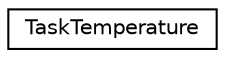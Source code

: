 digraph "Graphical Class Hierarchy"
{
  edge [fontname="Helvetica",fontsize="10",labelfontname="Helvetica",labelfontsize="10"];
  node [fontname="Helvetica",fontsize="10",shape=record];
  rankdir="LR";
  Node1 [label="TaskTemperature",height=0.2,width=0.4,color="black", fillcolor="white", style="filled",URL="$class_task_temperature.html",tooltip="This TaskTemperature Class handles the temperature measurement using the BME280. Starting the task us..."];
}
